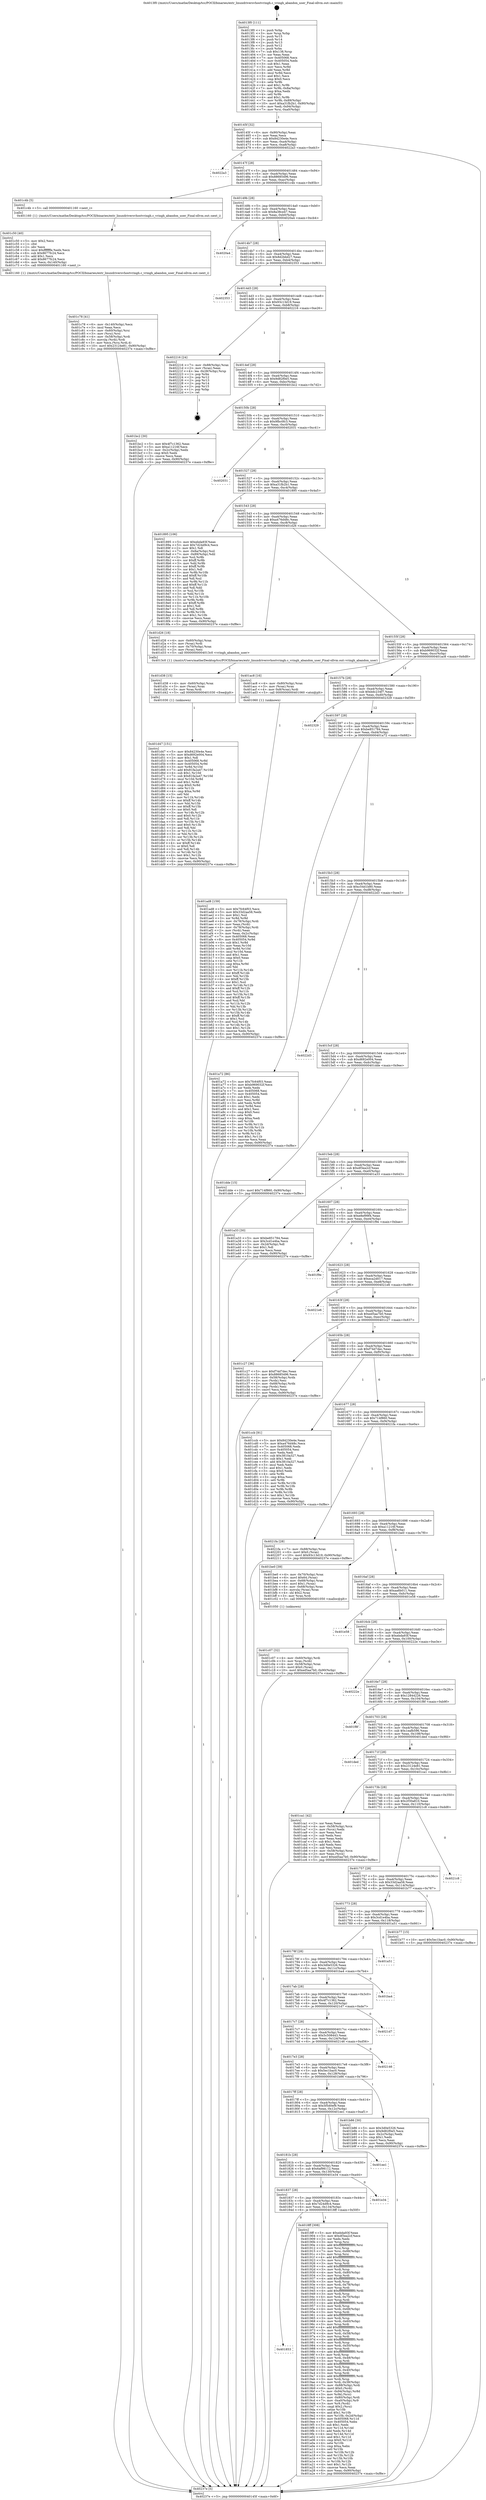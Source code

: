 digraph "0x4013f0" {
  label = "0x4013f0 (/mnt/c/Users/mathe/Desktop/tcc/POCII/binaries/extr_linuxdriversvhostvringh.c_vringh_abandon_user_Final-ollvm.out::main(0))"
  labelloc = "t"
  node[shape=record]

  Entry [label="",width=0.3,height=0.3,shape=circle,fillcolor=black,style=filled]
  "0x40145f" [label="{
     0x40145f [32]\l
     | [instrs]\l
     &nbsp;&nbsp;0x40145f \<+6\>: mov -0x90(%rbp),%eax\l
     &nbsp;&nbsp;0x401465 \<+2\>: mov %eax,%ecx\l
     &nbsp;&nbsp;0x401467 \<+6\>: sub $0x84230e4e,%ecx\l
     &nbsp;&nbsp;0x40146d \<+6\>: mov %eax,-0xa4(%rbp)\l
     &nbsp;&nbsp;0x401473 \<+6\>: mov %ecx,-0xa8(%rbp)\l
     &nbsp;&nbsp;0x401479 \<+6\>: je 00000000004022a3 \<main+0xeb3\>\l
  }"]
  "0x4022a3" [label="{
     0x4022a3\l
  }", style=dashed]
  "0x40147f" [label="{
     0x40147f [28]\l
     | [instrs]\l
     &nbsp;&nbsp;0x40147f \<+5\>: jmp 0000000000401484 \<main+0x94\>\l
     &nbsp;&nbsp;0x401484 \<+6\>: mov -0xa4(%rbp),%eax\l
     &nbsp;&nbsp;0x40148a \<+5\>: sub $0x88685496,%eax\l
     &nbsp;&nbsp;0x40148f \<+6\>: mov %eax,-0xac(%rbp)\l
     &nbsp;&nbsp;0x401495 \<+6\>: je 0000000000401c4b \<main+0x85b\>\l
  }"]
  Exit [label="",width=0.3,height=0.3,shape=circle,fillcolor=black,style=filled,peripheries=2]
  "0x401c4b" [label="{
     0x401c4b [5]\l
     | [instrs]\l
     &nbsp;&nbsp;0x401c4b \<+5\>: call 0000000000401160 \<next_i\>\l
     | [calls]\l
     &nbsp;&nbsp;0x401160 \{1\} (/mnt/c/Users/mathe/Desktop/tcc/POCII/binaries/extr_linuxdriversvhostvringh.c_vringh_abandon_user_Final-ollvm.out::next_i)\l
  }"]
  "0x40149b" [label="{
     0x40149b [28]\l
     | [instrs]\l
     &nbsp;&nbsp;0x40149b \<+5\>: jmp 00000000004014a0 \<main+0xb0\>\l
     &nbsp;&nbsp;0x4014a0 \<+6\>: mov -0xa4(%rbp),%eax\l
     &nbsp;&nbsp;0x4014a6 \<+5\>: sub $0x8a38ce47,%eax\l
     &nbsp;&nbsp;0x4014ab \<+6\>: mov %eax,-0xb0(%rbp)\l
     &nbsp;&nbsp;0x4014b1 \<+6\>: je 00000000004020a4 \<main+0xcb4\>\l
  }"]
  "0x401d47" [label="{
     0x401d47 [151]\l
     | [instrs]\l
     &nbsp;&nbsp;0x401d47 \<+5\>: mov $0x84230e4e,%esi\l
     &nbsp;&nbsp;0x401d4c \<+5\>: mov $0xd692e004,%ecx\l
     &nbsp;&nbsp;0x401d51 \<+2\>: mov $0x1,%dl\l
     &nbsp;&nbsp;0x401d53 \<+8\>: mov 0x405068,%r8d\l
     &nbsp;&nbsp;0x401d5b \<+8\>: mov 0x405054,%r9d\l
     &nbsp;&nbsp;0x401d63 \<+3\>: mov %r8d,%r10d\l
     &nbsp;&nbsp;0x401d66 \<+7\>: add $0x81fa2a47,%r10d\l
     &nbsp;&nbsp;0x401d6d \<+4\>: sub $0x1,%r10d\l
     &nbsp;&nbsp;0x401d71 \<+7\>: sub $0x81fa2a47,%r10d\l
     &nbsp;&nbsp;0x401d78 \<+4\>: imul %r10d,%r8d\l
     &nbsp;&nbsp;0x401d7c \<+4\>: and $0x1,%r8d\l
     &nbsp;&nbsp;0x401d80 \<+4\>: cmp $0x0,%r8d\l
     &nbsp;&nbsp;0x401d84 \<+4\>: sete %r11b\l
     &nbsp;&nbsp;0x401d88 \<+4\>: cmp $0xa,%r9d\l
     &nbsp;&nbsp;0x401d8c \<+3\>: setl %bl\l
     &nbsp;&nbsp;0x401d8f \<+3\>: mov %r11b,%r14b\l
     &nbsp;&nbsp;0x401d92 \<+4\>: xor $0xff,%r14b\l
     &nbsp;&nbsp;0x401d96 \<+3\>: mov %bl,%r15b\l
     &nbsp;&nbsp;0x401d99 \<+4\>: xor $0xff,%r15b\l
     &nbsp;&nbsp;0x401d9d \<+3\>: xor $0x0,%dl\l
     &nbsp;&nbsp;0x401da0 \<+3\>: mov %r14b,%r12b\l
     &nbsp;&nbsp;0x401da3 \<+4\>: and $0x0,%r12b\l
     &nbsp;&nbsp;0x401da7 \<+3\>: and %dl,%r11b\l
     &nbsp;&nbsp;0x401daa \<+3\>: mov %r15b,%r13b\l
     &nbsp;&nbsp;0x401dad \<+4\>: and $0x0,%r13b\l
     &nbsp;&nbsp;0x401db1 \<+2\>: and %dl,%bl\l
     &nbsp;&nbsp;0x401db3 \<+3\>: or %r11b,%r12b\l
     &nbsp;&nbsp;0x401db6 \<+3\>: or %bl,%r13b\l
     &nbsp;&nbsp;0x401db9 \<+3\>: xor %r13b,%r12b\l
     &nbsp;&nbsp;0x401dbc \<+3\>: or %r15b,%r14b\l
     &nbsp;&nbsp;0x401dbf \<+4\>: xor $0xff,%r14b\l
     &nbsp;&nbsp;0x401dc3 \<+3\>: or $0x0,%dl\l
     &nbsp;&nbsp;0x401dc6 \<+3\>: and %dl,%r14b\l
     &nbsp;&nbsp;0x401dc9 \<+3\>: or %r14b,%r12b\l
     &nbsp;&nbsp;0x401dcc \<+4\>: test $0x1,%r12b\l
     &nbsp;&nbsp;0x401dd0 \<+3\>: cmovne %ecx,%esi\l
     &nbsp;&nbsp;0x401dd3 \<+6\>: mov %esi,-0x90(%rbp)\l
     &nbsp;&nbsp;0x401dd9 \<+5\>: jmp 000000000040237e \<main+0xf8e\>\l
  }"]
  "0x4020a4" [label="{
     0x4020a4\l
  }", style=dashed]
  "0x4014b7" [label="{
     0x4014b7 [28]\l
     | [instrs]\l
     &nbsp;&nbsp;0x4014b7 \<+5\>: jmp 00000000004014bc \<main+0xcc\>\l
     &nbsp;&nbsp;0x4014bc \<+6\>: mov -0xa4(%rbp),%eax\l
     &nbsp;&nbsp;0x4014c2 \<+5\>: sub $0x8d2bbd27,%eax\l
     &nbsp;&nbsp;0x4014c7 \<+6\>: mov %eax,-0xb4(%rbp)\l
     &nbsp;&nbsp;0x4014cd \<+6\>: je 0000000000402353 \<main+0xf63\>\l
  }"]
  "0x401d38" [label="{
     0x401d38 [15]\l
     | [instrs]\l
     &nbsp;&nbsp;0x401d38 \<+4\>: mov -0x60(%rbp),%rax\l
     &nbsp;&nbsp;0x401d3c \<+3\>: mov (%rax),%rax\l
     &nbsp;&nbsp;0x401d3f \<+3\>: mov %rax,%rdi\l
     &nbsp;&nbsp;0x401d42 \<+5\>: call 0000000000401030 \<free@plt\>\l
     | [calls]\l
     &nbsp;&nbsp;0x401030 \{1\} (unknown)\l
  }"]
  "0x402353" [label="{
     0x402353\l
  }", style=dashed]
  "0x4014d3" [label="{
     0x4014d3 [28]\l
     | [instrs]\l
     &nbsp;&nbsp;0x4014d3 \<+5\>: jmp 00000000004014d8 \<main+0xe8\>\l
     &nbsp;&nbsp;0x4014d8 \<+6\>: mov -0xa4(%rbp),%eax\l
     &nbsp;&nbsp;0x4014de \<+5\>: sub $0x93c13d19,%eax\l
     &nbsp;&nbsp;0x4014e3 \<+6\>: mov %eax,-0xb8(%rbp)\l
     &nbsp;&nbsp;0x4014e9 \<+6\>: je 0000000000402216 \<main+0xe26\>\l
  }"]
  "0x401c78" [label="{
     0x401c78 [41]\l
     | [instrs]\l
     &nbsp;&nbsp;0x401c78 \<+6\>: mov -0x140(%rbp),%ecx\l
     &nbsp;&nbsp;0x401c7e \<+3\>: imul %eax,%ecx\l
     &nbsp;&nbsp;0x401c81 \<+4\>: mov -0x60(%rbp),%rsi\l
     &nbsp;&nbsp;0x401c85 \<+3\>: mov (%rsi),%rsi\l
     &nbsp;&nbsp;0x401c88 \<+4\>: mov -0x58(%rbp),%rdi\l
     &nbsp;&nbsp;0x401c8c \<+3\>: movslq (%rdi),%rdi\l
     &nbsp;&nbsp;0x401c8f \<+3\>: mov %ecx,(%rsi,%rdi,4)\l
     &nbsp;&nbsp;0x401c92 \<+10\>: movl $0x23124e81,-0x90(%rbp)\l
     &nbsp;&nbsp;0x401c9c \<+5\>: jmp 000000000040237e \<main+0xf8e\>\l
  }"]
  "0x402216" [label="{
     0x402216 [24]\l
     | [instrs]\l
     &nbsp;&nbsp;0x402216 \<+7\>: mov -0x88(%rbp),%rax\l
     &nbsp;&nbsp;0x40221d \<+2\>: mov (%rax),%eax\l
     &nbsp;&nbsp;0x40221f \<+4\>: lea -0x28(%rbp),%rsp\l
     &nbsp;&nbsp;0x402223 \<+1\>: pop %rbx\l
     &nbsp;&nbsp;0x402224 \<+2\>: pop %r12\l
     &nbsp;&nbsp;0x402226 \<+2\>: pop %r13\l
     &nbsp;&nbsp;0x402228 \<+2\>: pop %r14\l
     &nbsp;&nbsp;0x40222a \<+2\>: pop %r15\l
     &nbsp;&nbsp;0x40222c \<+1\>: pop %rbp\l
     &nbsp;&nbsp;0x40222d \<+1\>: ret\l
  }"]
  "0x4014ef" [label="{
     0x4014ef [28]\l
     | [instrs]\l
     &nbsp;&nbsp;0x4014ef \<+5\>: jmp 00000000004014f4 \<main+0x104\>\l
     &nbsp;&nbsp;0x4014f4 \<+6\>: mov -0xa4(%rbp),%eax\l
     &nbsp;&nbsp;0x4014fa \<+5\>: sub $0x9d82f0e5,%eax\l
     &nbsp;&nbsp;0x4014ff \<+6\>: mov %eax,-0xbc(%rbp)\l
     &nbsp;&nbsp;0x401505 \<+6\>: je 0000000000401bc2 \<main+0x7d2\>\l
  }"]
  "0x401c50" [label="{
     0x401c50 [40]\l
     | [instrs]\l
     &nbsp;&nbsp;0x401c50 \<+5\>: mov $0x2,%ecx\l
     &nbsp;&nbsp;0x401c55 \<+1\>: cltd\l
     &nbsp;&nbsp;0x401c56 \<+2\>: idiv %ecx\l
     &nbsp;&nbsp;0x401c58 \<+6\>: imul $0xfffffffe,%edx,%ecx\l
     &nbsp;&nbsp;0x401c5e \<+6\>: sub $0x8677fc24,%ecx\l
     &nbsp;&nbsp;0x401c64 \<+3\>: add $0x1,%ecx\l
     &nbsp;&nbsp;0x401c67 \<+6\>: add $0x8677fc24,%ecx\l
     &nbsp;&nbsp;0x401c6d \<+6\>: mov %ecx,-0x140(%rbp)\l
     &nbsp;&nbsp;0x401c73 \<+5\>: call 0000000000401160 \<next_i\>\l
     | [calls]\l
     &nbsp;&nbsp;0x401160 \{1\} (/mnt/c/Users/mathe/Desktop/tcc/POCII/binaries/extr_linuxdriversvhostvringh.c_vringh_abandon_user_Final-ollvm.out::next_i)\l
  }"]
  "0x401bc2" [label="{
     0x401bc2 [30]\l
     | [instrs]\l
     &nbsp;&nbsp;0x401bc2 \<+5\>: mov $0x4f7c1362,%eax\l
     &nbsp;&nbsp;0x401bc7 \<+5\>: mov $0xa11216f,%ecx\l
     &nbsp;&nbsp;0x401bcc \<+3\>: mov -0x2c(%rbp),%edx\l
     &nbsp;&nbsp;0x401bcf \<+3\>: cmp $0x0,%edx\l
     &nbsp;&nbsp;0x401bd2 \<+3\>: cmove %ecx,%eax\l
     &nbsp;&nbsp;0x401bd5 \<+6\>: mov %eax,-0x90(%rbp)\l
     &nbsp;&nbsp;0x401bdb \<+5\>: jmp 000000000040237e \<main+0xf8e\>\l
  }"]
  "0x40150b" [label="{
     0x40150b [28]\l
     | [instrs]\l
     &nbsp;&nbsp;0x40150b \<+5\>: jmp 0000000000401510 \<main+0x120\>\l
     &nbsp;&nbsp;0x401510 \<+6\>: mov -0xa4(%rbp),%eax\l
     &nbsp;&nbsp;0x401516 \<+5\>: sub $0x9fbc0fc3,%eax\l
     &nbsp;&nbsp;0x40151b \<+6\>: mov %eax,-0xc0(%rbp)\l
     &nbsp;&nbsp;0x401521 \<+6\>: je 0000000000402031 \<main+0xc41\>\l
  }"]
  "0x401c07" [label="{
     0x401c07 [32]\l
     | [instrs]\l
     &nbsp;&nbsp;0x401c07 \<+4\>: mov -0x60(%rbp),%rdi\l
     &nbsp;&nbsp;0x401c0b \<+3\>: mov %rax,(%rdi)\l
     &nbsp;&nbsp;0x401c0e \<+4\>: mov -0x58(%rbp),%rax\l
     &nbsp;&nbsp;0x401c12 \<+6\>: movl $0x0,(%rax)\l
     &nbsp;&nbsp;0x401c18 \<+10\>: movl $0xed5aa7b0,-0x90(%rbp)\l
     &nbsp;&nbsp;0x401c22 \<+5\>: jmp 000000000040237e \<main+0xf8e\>\l
  }"]
  "0x402031" [label="{
     0x402031\l
  }", style=dashed]
  "0x401527" [label="{
     0x401527 [28]\l
     | [instrs]\l
     &nbsp;&nbsp;0x401527 \<+5\>: jmp 000000000040152c \<main+0x13c\>\l
     &nbsp;&nbsp;0x40152c \<+6\>: mov -0xa4(%rbp),%eax\l
     &nbsp;&nbsp;0x401532 \<+5\>: sub $0xa31fb2b1,%eax\l
     &nbsp;&nbsp;0x401537 \<+6\>: mov %eax,-0xc4(%rbp)\l
     &nbsp;&nbsp;0x40153d \<+6\>: je 0000000000401895 \<main+0x4a5\>\l
  }"]
  "0x401ad8" [label="{
     0x401ad8 [159]\l
     | [instrs]\l
     &nbsp;&nbsp;0x401ad8 \<+5\>: mov $0x7fc64f03,%ecx\l
     &nbsp;&nbsp;0x401add \<+5\>: mov $0x33d2aa58,%edx\l
     &nbsp;&nbsp;0x401ae2 \<+3\>: mov $0x1,%sil\l
     &nbsp;&nbsp;0x401ae5 \<+3\>: xor %r8d,%r8d\l
     &nbsp;&nbsp;0x401ae8 \<+4\>: mov -0x78(%rbp),%rdi\l
     &nbsp;&nbsp;0x401aec \<+2\>: mov %eax,(%rdi)\l
     &nbsp;&nbsp;0x401aee \<+4\>: mov -0x78(%rbp),%rdi\l
     &nbsp;&nbsp;0x401af2 \<+2\>: mov (%rdi),%eax\l
     &nbsp;&nbsp;0x401af4 \<+3\>: mov %eax,-0x2c(%rbp)\l
     &nbsp;&nbsp;0x401af7 \<+7\>: mov 0x405068,%eax\l
     &nbsp;&nbsp;0x401afe \<+8\>: mov 0x405054,%r9d\l
     &nbsp;&nbsp;0x401b06 \<+4\>: sub $0x1,%r8d\l
     &nbsp;&nbsp;0x401b0a \<+3\>: mov %eax,%r10d\l
     &nbsp;&nbsp;0x401b0d \<+3\>: add %r8d,%r10d\l
     &nbsp;&nbsp;0x401b10 \<+4\>: imul %r10d,%eax\l
     &nbsp;&nbsp;0x401b14 \<+3\>: and $0x1,%eax\l
     &nbsp;&nbsp;0x401b17 \<+3\>: cmp $0x0,%eax\l
     &nbsp;&nbsp;0x401b1a \<+4\>: sete %r11b\l
     &nbsp;&nbsp;0x401b1e \<+4\>: cmp $0xa,%r9d\l
     &nbsp;&nbsp;0x401b22 \<+3\>: setl %bl\l
     &nbsp;&nbsp;0x401b25 \<+3\>: mov %r11b,%r14b\l
     &nbsp;&nbsp;0x401b28 \<+4\>: xor $0xff,%r14b\l
     &nbsp;&nbsp;0x401b2c \<+3\>: mov %bl,%r15b\l
     &nbsp;&nbsp;0x401b2f \<+4\>: xor $0xff,%r15b\l
     &nbsp;&nbsp;0x401b33 \<+4\>: xor $0x1,%sil\l
     &nbsp;&nbsp;0x401b37 \<+3\>: mov %r14b,%r12b\l
     &nbsp;&nbsp;0x401b3a \<+4\>: and $0xff,%r12b\l
     &nbsp;&nbsp;0x401b3e \<+3\>: and %sil,%r11b\l
     &nbsp;&nbsp;0x401b41 \<+3\>: mov %r15b,%r13b\l
     &nbsp;&nbsp;0x401b44 \<+4\>: and $0xff,%r13b\l
     &nbsp;&nbsp;0x401b48 \<+3\>: and %sil,%bl\l
     &nbsp;&nbsp;0x401b4b \<+3\>: or %r11b,%r12b\l
     &nbsp;&nbsp;0x401b4e \<+3\>: or %bl,%r13b\l
     &nbsp;&nbsp;0x401b51 \<+3\>: xor %r13b,%r12b\l
     &nbsp;&nbsp;0x401b54 \<+3\>: or %r15b,%r14b\l
     &nbsp;&nbsp;0x401b57 \<+4\>: xor $0xff,%r14b\l
     &nbsp;&nbsp;0x401b5b \<+4\>: or $0x1,%sil\l
     &nbsp;&nbsp;0x401b5f \<+3\>: and %sil,%r14b\l
     &nbsp;&nbsp;0x401b62 \<+3\>: or %r14b,%r12b\l
     &nbsp;&nbsp;0x401b65 \<+4\>: test $0x1,%r12b\l
     &nbsp;&nbsp;0x401b69 \<+3\>: cmovne %edx,%ecx\l
     &nbsp;&nbsp;0x401b6c \<+6\>: mov %ecx,-0x90(%rbp)\l
     &nbsp;&nbsp;0x401b72 \<+5\>: jmp 000000000040237e \<main+0xf8e\>\l
  }"]
  "0x401895" [label="{
     0x401895 [106]\l
     | [instrs]\l
     &nbsp;&nbsp;0x401895 \<+5\>: mov $0xebda93f,%eax\l
     &nbsp;&nbsp;0x40189a \<+5\>: mov $0x7d24d9c4,%ecx\l
     &nbsp;&nbsp;0x40189f \<+2\>: mov $0x1,%dl\l
     &nbsp;&nbsp;0x4018a1 \<+7\>: mov -0x8a(%rbp),%sil\l
     &nbsp;&nbsp;0x4018a8 \<+7\>: mov -0x89(%rbp),%dil\l
     &nbsp;&nbsp;0x4018af \<+3\>: mov %sil,%r8b\l
     &nbsp;&nbsp;0x4018b2 \<+4\>: xor $0xff,%r8b\l
     &nbsp;&nbsp;0x4018b6 \<+3\>: mov %dil,%r9b\l
     &nbsp;&nbsp;0x4018b9 \<+4\>: xor $0xff,%r9b\l
     &nbsp;&nbsp;0x4018bd \<+3\>: xor $0x1,%dl\l
     &nbsp;&nbsp;0x4018c0 \<+3\>: mov %r8b,%r10b\l
     &nbsp;&nbsp;0x4018c3 \<+4\>: and $0xff,%r10b\l
     &nbsp;&nbsp;0x4018c7 \<+3\>: and %dl,%sil\l
     &nbsp;&nbsp;0x4018ca \<+3\>: mov %r9b,%r11b\l
     &nbsp;&nbsp;0x4018cd \<+4\>: and $0xff,%r11b\l
     &nbsp;&nbsp;0x4018d1 \<+3\>: and %dl,%dil\l
     &nbsp;&nbsp;0x4018d4 \<+3\>: or %sil,%r10b\l
     &nbsp;&nbsp;0x4018d7 \<+3\>: or %dil,%r11b\l
     &nbsp;&nbsp;0x4018da \<+3\>: xor %r11b,%r10b\l
     &nbsp;&nbsp;0x4018dd \<+3\>: or %r9b,%r8b\l
     &nbsp;&nbsp;0x4018e0 \<+4\>: xor $0xff,%r8b\l
     &nbsp;&nbsp;0x4018e4 \<+3\>: or $0x1,%dl\l
     &nbsp;&nbsp;0x4018e7 \<+3\>: and %dl,%r8b\l
     &nbsp;&nbsp;0x4018ea \<+3\>: or %r8b,%r10b\l
     &nbsp;&nbsp;0x4018ed \<+4\>: test $0x1,%r10b\l
     &nbsp;&nbsp;0x4018f1 \<+3\>: cmovne %ecx,%eax\l
     &nbsp;&nbsp;0x4018f4 \<+6\>: mov %eax,-0x90(%rbp)\l
     &nbsp;&nbsp;0x4018fa \<+5\>: jmp 000000000040237e \<main+0xf8e\>\l
  }"]
  "0x401543" [label="{
     0x401543 [28]\l
     | [instrs]\l
     &nbsp;&nbsp;0x401543 \<+5\>: jmp 0000000000401548 \<main+0x158\>\l
     &nbsp;&nbsp;0x401548 \<+6\>: mov -0xa4(%rbp),%eax\l
     &nbsp;&nbsp;0x40154e \<+5\>: sub $0xa476d48c,%eax\l
     &nbsp;&nbsp;0x401553 \<+6\>: mov %eax,-0xc8(%rbp)\l
     &nbsp;&nbsp;0x401559 \<+6\>: je 0000000000401d26 \<main+0x936\>\l
  }"]
  "0x40237e" [label="{
     0x40237e [5]\l
     | [instrs]\l
     &nbsp;&nbsp;0x40237e \<+5\>: jmp 000000000040145f \<main+0x6f\>\l
  }"]
  "0x4013f0" [label="{
     0x4013f0 [111]\l
     | [instrs]\l
     &nbsp;&nbsp;0x4013f0 \<+1\>: push %rbp\l
     &nbsp;&nbsp;0x4013f1 \<+3\>: mov %rsp,%rbp\l
     &nbsp;&nbsp;0x4013f4 \<+2\>: push %r15\l
     &nbsp;&nbsp;0x4013f6 \<+2\>: push %r14\l
     &nbsp;&nbsp;0x4013f8 \<+2\>: push %r13\l
     &nbsp;&nbsp;0x4013fa \<+2\>: push %r12\l
     &nbsp;&nbsp;0x4013fc \<+1\>: push %rbx\l
     &nbsp;&nbsp;0x4013fd \<+7\>: sub $0x138,%rsp\l
     &nbsp;&nbsp;0x401404 \<+2\>: xor %eax,%eax\l
     &nbsp;&nbsp;0x401406 \<+7\>: mov 0x405068,%ecx\l
     &nbsp;&nbsp;0x40140d \<+7\>: mov 0x405054,%edx\l
     &nbsp;&nbsp;0x401414 \<+3\>: sub $0x1,%eax\l
     &nbsp;&nbsp;0x401417 \<+3\>: mov %ecx,%r8d\l
     &nbsp;&nbsp;0x40141a \<+3\>: add %eax,%r8d\l
     &nbsp;&nbsp;0x40141d \<+4\>: imul %r8d,%ecx\l
     &nbsp;&nbsp;0x401421 \<+3\>: and $0x1,%ecx\l
     &nbsp;&nbsp;0x401424 \<+3\>: cmp $0x0,%ecx\l
     &nbsp;&nbsp;0x401427 \<+4\>: sete %r9b\l
     &nbsp;&nbsp;0x40142b \<+4\>: and $0x1,%r9b\l
     &nbsp;&nbsp;0x40142f \<+7\>: mov %r9b,-0x8a(%rbp)\l
     &nbsp;&nbsp;0x401436 \<+3\>: cmp $0xa,%edx\l
     &nbsp;&nbsp;0x401439 \<+4\>: setl %r9b\l
     &nbsp;&nbsp;0x40143d \<+4\>: and $0x1,%r9b\l
     &nbsp;&nbsp;0x401441 \<+7\>: mov %r9b,-0x89(%rbp)\l
     &nbsp;&nbsp;0x401448 \<+10\>: movl $0xa31fb2b1,-0x90(%rbp)\l
     &nbsp;&nbsp;0x401452 \<+6\>: mov %edi,-0x94(%rbp)\l
     &nbsp;&nbsp;0x401458 \<+7\>: mov %rsi,-0xa0(%rbp)\l
  }"]
  "0x401853" [label="{
     0x401853\l
  }", style=dashed]
  "0x401d26" [label="{
     0x401d26 [18]\l
     | [instrs]\l
     &nbsp;&nbsp;0x401d26 \<+4\>: mov -0x60(%rbp),%rax\l
     &nbsp;&nbsp;0x401d2a \<+3\>: mov (%rax),%rdi\l
     &nbsp;&nbsp;0x401d2d \<+4\>: mov -0x70(%rbp),%rax\l
     &nbsp;&nbsp;0x401d31 \<+2\>: mov (%rax),%esi\l
     &nbsp;&nbsp;0x401d33 \<+5\>: call 00000000004013c0 \<vringh_abandon_user\>\l
     | [calls]\l
     &nbsp;&nbsp;0x4013c0 \{1\} (/mnt/c/Users/mathe/Desktop/tcc/POCII/binaries/extr_linuxdriversvhostvringh.c_vringh_abandon_user_Final-ollvm.out::vringh_abandon_user)\l
  }"]
  "0x40155f" [label="{
     0x40155f [28]\l
     | [instrs]\l
     &nbsp;&nbsp;0x40155f \<+5\>: jmp 0000000000401564 \<main+0x174\>\l
     &nbsp;&nbsp;0x401564 \<+6\>: mov -0xa4(%rbp),%eax\l
     &nbsp;&nbsp;0x40156a \<+5\>: sub $0xb969032f,%eax\l
     &nbsp;&nbsp;0x40156f \<+6\>: mov %eax,-0xcc(%rbp)\l
     &nbsp;&nbsp;0x401575 \<+6\>: je 0000000000401ac8 \<main+0x6d8\>\l
  }"]
  "0x4018ff" [label="{
     0x4018ff [308]\l
     | [instrs]\l
     &nbsp;&nbsp;0x4018ff \<+5\>: mov $0xebda93f,%eax\l
     &nbsp;&nbsp;0x401904 \<+5\>: mov $0xdf3ea2cf,%ecx\l
     &nbsp;&nbsp;0x401909 \<+2\>: xor %edx,%edx\l
     &nbsp;&nbsp;0x40190b \<+3\>: mov %rsp,%rsi\l
     &nbsp;&nbsp;0x40190e \<+4\>: add $0xfffffffffffffff0,%rsi\l
     &nbsp;&nbsp;0x401912 \<+3\>: mov %rsi,%rsp\l
     &nbsp;&nbsp;0x401915 \<+7\>: mov %rsi,-0x88(%rbp)\l
     &nbsp;&nbsp;0x40191c \<+3\>: mov %rsp,%rsi\l
     &nbsp;&nbsp;0x40191f \<+4\>: add $0xfffffffffffffff0,%rsi\l
     &nbsp;&nbsp;0x401923 \<+3\>: mov %rsi,%rsp\l
     &nbsp;&nbsp;0x401926 \<+3\>: mov %rsp,%rdi\l
     &nbsp;&nbsp;0x401929 \<+4\>: add $0xfffffffffffffff0,%rdi\l
     &nbsp;&nbsp;0x40192d \<+3\>: mov %rdi,%rsp\l
     &nbsp;&nbsp;0x401930 \<+4\>: mov %rdi,-0x80(%rbp)\l
     &nbsp;&nbsp;0x401934 \<+3\>: mov %rsp,%rdi\l
     &nbsp;&nbsp;0x401937 \<+4\>: add $0xfffffffffffffff0,%rdi\l
     &nbsp;&nbsp;0x40193b \<+3\>: mov %rdi,%rsp\l
     &nbsp;&nbsp;0x40193e \<+4\>: mov %rdi,-0x78(%rbp)\l
     &nbsp;&nbsp;0x401942 \<+3\>: mov %rsp,%rdi\l
     &nbsp;&nbsp;0x401945 \<+4\>: add $0xfffffffffffffff0,%rdi\l
     &nbsp;&nbsp;0x401949 \<+3\>: mov %rdi,%rsp\l
     &nbsp;&nbsp;0x40194c \<+4\>: mov %rdi,-0x70(%rbp)\l
     &nbsp;&nbsp;0x401950 \<+3\>: mov %rsp,%rdi\l
     &nbsp;&nbsp;0x401953 \<+4\>: add $0xfffffffffffffff0,%rdi\l
     &nbsp;&nbsp;0x401957 \<+3\>: mov %rdi,%rsp\l
     &nbsp;&nbsp;0x40195a \<+4\>: mov %rdi,-0x68(%rbp)\l
     &nbsp;&nbsp;0x40195e \<+3\>: mov %rsp,%rdi\l
     &nbsp;&nbsp;0x401961 \<+4\>: add $0xfffffffffffffff0,%rdi\l
     &nbsp;&nbsp;0x401965 \<+3\>: mov %rdi,%rsp\l
     &nbsp;&nbsp;0x401968 \<+4\>: mov %rdi,-0x60(%rbp)\l
     &nbsp;&nbsp;0x40196c \<+3\>: mov %rsp,%rdi\l
     &nbsp;&nbsp;0x40196f \<+4\>: add $0xfffffffffffffff0,%rdi\l
     &nbsp;&nbsp;0x401973 \<+3\>: mov %rdi,%rsp\l
     &nbsp;&nbsp;0x401976 \<+4\>: mov %rdi,-0x58(%rbp)\l
     &nbsp;&nbsp;0x40197a \<+3\>: mov %rsp,%rdi\l
     &nbsp;&nbsp;0x40197d \<+4\>: add $0xfffffffffffffff0,%rdi\l
     &nbsp;&nbsp;0x401981 \<+3\>: mov %rdi,%rsp\l
     &nbsp;&nbsp;0x401984 \<+4\>: mov %rdi,-0x50(%rbp)\l
     &nbsp;&nbsp;0x401988 \<+3\>: mov %rsp,%rdi\l
     &nbsp;&nbsp;0x40198b \<+4\>: add $0xfffffffffffffff0,%rdi\l
     &nbsp;&nbsp;0x40198f \<+3\>: mov %rdi,%rsp\l
     &nbsp;&nbsp;0x401992 \<+4\>: mov %rdi,-0x48(%rbp)\l
     &nbsp;&nbsp;0x401996 \<+3\>: mov %rsp,%rdi\l
     &nbsp;&nbsp;0x401999 \<+4\>: add $0xfffffffffffffff0,%rdi\l
     &nbsp;&nbsp;0x40199d \<+3\>: mov %rdi,%rsp\l
     &nbsp;&nbsp;0x4019a0 \<+4\>: mov %rdi,-0x40(%rbp)\l
     &nbsp;&nbsp;0x4019a4 \<+3\>: mov %rsp,%rdi\l
     &nbsp;&nbsp;0x4019a7 \<+4\>: add $0xfffffffffffffff0,%rdi\l
     &nbsp;&nbsp;0x4019ab \<+3\>: mov %rdi,%rsp\l
     &nbsp;&nbsp;0x4019ae \<+4\>: mov %rdi,-0x38(%rbp)\l
     &nbsp;&nbsp;0x4019b2 \<+7\>: mov -0x88(%rbp),%rdi\l
     &nbsp;&nbsp;0x4019b9 \<+6\>: movl $0x0,(%rdi)\l
     &nbsp;&nbsp;0x4019bf \<+7\>: mov -0x94(%rbp),%r8d\l
     &nbsp;&nbsp;0x4019c6 \<+3\>: mov %r8d,(%rsi)\l
     &nbsp;&nbsp;0x4019c9 \<+4\>: mov -0x80(%rbp),%rdi\l
     &nbsp;&nbsp;0x4019cd \<+7\>: mov -0xa0(%rbp),%r9\l
     &nbsp;&nbsp;0x4019d4 \<+3\>: mov %r9,(%rdi)\l
     &nbsp;&nbsp;0x4019d7 \<+3\>: cmpl $0x2,(%rsi)\l
     &nbsp;&nbsp;0x4019da \<+4\>: setne %r10b\l
     &nbsp;&nbsp;0x4019de \<+4\>: and $0x1,%r10b\l
     &nbsp;&nbsp;0x4019e2 \<+4\>: mov %r10b,-0x2d(%rbp)\l
     &nbsp;&nbsp;0x4019e6 \<+8\>: mov 0x405068,%r11d\l
     &nbsp;&nbsp;0x4019ee \<+7\>: mov 0x405054,%ebx\l
     &nbsp;&nbsp;0x4019f5 \<+3\>: sub $0x1,%edx\l
     &nbsp;&nbsp;0x4019f8 \<+3\>: mov %r11d,%r14d\l
     &nbsp;&nbsp;0x4019fb \<+3\>: add %edx,%r14d\l
     &nbsp;&nbsp;0x4019fe \<+4\>: imul %r14d,%r11d\l
     &nbsp;&nbsp;0x401a02 \<+4\>: and $0x1,%r11d\l
     &nbsp;&nbsp;0x401a06 \<+4\>: cmp $0x0,%r11d\l
     &nbsp;&nbsp;0x401a0a \<+4\>: sete %r10b\l
     &nbsp;&nbsp;0x401a0e \<+3\>: cmp $0xa,%ebx\l
     &nbsp;&nbsp;0x401a11 \<+4\>: setl %r15b\l
     &nbsp;&nbsp;0x401a15 \<+3\>: mov %r10b,%r12b\l
     &nbsp;&nbsp;0x401a18 \<+3\>: and %r15b,%r12b\l
     &nbsp;&nbsp;0x401a1b \<+3\>: xor %r15b,%r10b\l
     &nbsp;&nbsp;0x401a1e \<+3\>: or %r10b,%r12b\l
     &nbsp;&nbsp;0x401a21 \<+4\>: test $0x1,%r12b\l
     &nbsp;&nbsp;0x401a25 \<+3\>: cmovne %ecx,%eax\l
     &nbsp;&nbsp;0x401a28 \<+6\>: mov %eax,-0x90(%rbp)\l
     &nbsp;&nbsp;0x401a2e \<+5\>: jmp 000000000040237e \<main+0xf8e\>\l
  }"]
  "0x401ac8" [label="{
     0x401ac8 [16]\l
     | [instrs]\l
     &nbsp;&nbsp;0x401ac8 \<+4\>: mov -0x80(%rbp),%rax\l
     &nbsp;&nbsp;0x401acc \<+3\>: mov (%rax),%rax\l
     &nbsp;&nbsp;0x401acf \<+4\>: mov 0x8(%rax),%rdi\l
     &nbsp;&nbsp;0x401ad3 \<+5\>: call 0000000000401060 \<atoi@plt\>\l
     | [calls]\l
     &nbsp;&nbsp;0x401060 \{1\} (unknown)\l
  }"]
  "0x40157b" [label="{
     0x40157b [28]\l
     | [instrs]\l
     &nbsp;&nbsp;0x40157b \<+5\>: jmp 0000000000401580 \<main+0x190\>\l
     &nbsp;&nbsp;0x401580 \<+6\>: mov -0xa4(%rbp),%eax\l
     &nbsp;&nbsp;0x401586 \<+5\>: sub $0xbdc234f7,%eax\l
     &nbsp;&nbsp;0x40158b \<+6\>: mov %eax,-0xd0(%rbp)\l
     &nbsp;&nbsp;0x401591 \<+6\>: je 0000000000402329 \<main+0xf39\>\l
  }"]
  "0x401837" [label="{
     0x401837 [28]\l
     | [instrs]\l
     &nbsp;&nbsp;0x401837 \<+5\>: jmp 000000000040183c \<main+0x44c\>\l
     &nbsp;&nbsp;0x40183c \<+6\>: mov -0xa4(%rbp),%eax\l
     &nbsp;&nbsp;0x401842 \<+5\>: sub $0x7d24d9c4,%eax\l
     &nbsp;&nbsp;0x401847 \<+6\>: mov %eax,-0x134(%rbp)\l
     &nbsp;&nbsp;0x40184d \<+6\>: je 00000000004018ff \<main+0x50f\>\l
  }"]
  "0x402329" [label="{
     0x402329\l
  }", style=dashed]
  "0x401597" [label="{
     0x401597 [28]\l
     | [instrs]\l
     &nbsp;&nbsp;0x401597 \<+5\>: jmp 000000000040159c \<main+0x1ac\>\l
     &nbsp;&nbsp;0x40159c \<+6\>: mov -0xa4(%rbp),%eax\l
     &nbsp;&nbsp;0x4015a2 \<+5\>: sub $0xbe851784,%eax\l
     &nbsp;&nbsp;0x4015a7 \<+6\>: mov %eax,-0xd4(%rbp)\l
     &nbsp;&nbsp;0x4015ad \<+6\>: je 0000000000401a72 \<main+0x682\>\l
  }"]
  "0x401e34" [label="{
     0x401e34\l
  }", style=dashed]
  "0x401a72" [label="{
     0x401a72 [86]\l
     | [instrs]\l
     &nbsp;&nbsp;0x401a72 \<+5\>: mov $0x7fc64f03,%eax\l
     &nbsp;&nbsp;0x401a77 \<+5\>: mov $0xb969032f,%ecx\l
     &nbsp;&nbsp;0x401a7c \<+2\>: xor %edx,%edx\l
     &nbsp;&nbsp;0x401a7e \<+7\>: mov 0x405068,%esi\l
     &nbsp;&nbsp;0x401a85 \<+7\>: mov 0x405054,%edi\l
     &nbsp;&nbsp;0x401a8c \<+3\>: sub $0x1,%edx\l
     &nbsp;&nbsp;0x401a8f \<+3\>: mov %esi,%r8d\l
     &nbsp;&nbsp;0x401a92 \<+3\>: add %edx,%r8d\l
     &nbsp;&nbsp;0x401a95 \<+4\>: imul %r8d,%esi\l
     &nbsp;&nbsp;0x401a99 \<+3\>: and $0x1,%esi\l
     &nbsp;&nbsp;0x401a9c \<+3\>: cmp $0x0,%esi\l
     &nbsp;&nbsp;0x401a9f \<+4\>: sete %r9b\l
     &nbsp;&nbsp;0x401aa3 \<+3\>: cmp $0xa,%edi\l
     &nbsp;&nbsp;0x401aa6 \<+4\>: setl %r10b\l
     &nbsp;&nbsp;0x401aaa \<+3\>: mov %r9b,%r11b\l
     &nbsp;&nbsp;0x401aad \<+3\>: and %r10b,%r11b\l
     &nbsp;&nbsp;0x401ab0 \<+3\>: xor %r10b,%r9b\l
     &nbsp;&nbsp;0x401ab3 \<+3\>: or %r9b,%r11b\l
     &nbsp;&nbsp;0x401ab6 \<+4\>: test $0x1,%r11b\l
     &nbsp;&nbsp;0x401aba \<+3\>: cmovne %ecx,%eax\l
     &nbsp;&nbsp;0x401abd \<+6\>: mov %eax,-0x90(%rbp)\l
     &nbsp;&nbsp;0x401ac3 \<+5\>: jmp 000000000040237e \<main+0xf8e\>\l
  }"]
  "0x4015b3" [label="{
     0x4015b3 [28]\l
     | [instrs]\l
     &nbsp;&nbsp;0x4015b3 \<+5\>: jmp 00000000004015b8 \<main+0x1c8\>\l
     &nbsp;&nbsp;0x4015b8 \<+6\>: mov -0xa4(%rbp),%eax\l
     &nbsp;&nbsp;0x4015be \<+5\>: sub $0xc54d1b80,%eax\l
     &nbsp;&nbsp;0x4015c3 \<+6\>: mov %eax,-0xd8(%rbp)\l
     &nbsp;&nbsp;0x4015c9 \<+6\>: je 00000000004022d3 \<main+0xee3\>\l
  }"]
  "0x40181b" [label="{
     0x40181b [28]\l
     | [instrs]\l
     &nbsp;&nbsp;0x40181b \<+5\>: jmp 0000000000401820 \<main+0x430\>\l
     &nbsp;&nbsp;0x401820 \<+6\>: mov -0xa4(%rbp),%eax\l
     &nbsp;&nbsp;0x401826 \<+5\>: sub $0x6af98112,%eax\l
     &nbsp;&nbsp;0x40182b \<+6\>: mov %eax,-0x130(%rbp)\l
     &nbsp;&nbsp;0x401831 \<+6\>: je 0000000000401e34 \<main+0xa44\>\l
  }"]
  "0x4022d3" [label="{
     0x4022d3\l
  }", style=dashed]
  "0x4015cf" [label="{
     0x4015cf [28]\l
     | [instrs]\l
     &nbsp;&nbsp;0x4015cf \<+5\>: jmp 00000000004015d4 \<main+0x1e4\>\l
     &nbsp;&nbsp;0x4015d4 \<+6\>: mov -0xa4(%rbp),%eax\l
     &nbsp;&nbsp;0x4015da \<+5\>: sub $0xd692e004,%eax\l
     &nbsp;&nbsp;0x4015df \<+6\>: mov %eax,-0xdc(%rbp)\l
     &nbsp;&nbsp;0x4015e5 \<+6\>: je 0000000000401dde \<main+0x9ee\>\l
  }"]
  "0x401ee1" [label="{
     0x401ee1\l
  }", style=dashed]
  "0x401dde" [label="{
     0x401dde [15]\l
     | [instrs]\l
     &nbsp;&nbsp;0x401dde \<+10\>: movl $0x714f860,-0x90(%rbp)\l
     &nbsp;&nbsp;0x401de8 \<+5\>: jmp 000000000040237e \<main+0xf8e\>\l
  }"]
  "0x4015eb" [label="{
     0x4015eb [28]\l
     | [instrs]\l
     &nbsp;&nbsp;0x4015eb \<+5\>: jmp 00000000004015f0 \<main+0x200\>\l
     &nbsp;&nbsp;0x4015f0 \<+6\>: mov -0xa4(%rbp),%eax\l
     &nbsp;&nbsp;0x4015f6 \<+5\>: sub $0xdf3ea2cf,%eax\l
     &nbsp;&nbsp;0x4015fb \<+6\>: mov %eax,-0xe0(%rbp)\l
     &nbsp;&nbsp;0x401601 \<+6\>: je 0000000000401a33 \<main+0x643\>\l
  }"]
  "0x4017ff" [label="{
     0x4017ff [28]\l
     | [instrs]\l
     &nbsp;&nbsp;0x4017ff \<+5\>: jmp 0000000000401804 \<main+0x414\>\l
     &nbsp;&nbsp;0x401804 \<+6\>: mov -0xa4(%rbp),%eax\l
     &nbsp;&nbsp;0x40180a \<+5\>: sub $0x5f5d0ef9,%eax\l
     &nbsp;&nbsp;0x40180f \<+6\>: mov %eax,-0x12c(%rbp)\l
     &nbsp;&nbsp;0x401815 \<+6\>: je 0000000000401ee1 \<main+0xaf1\>\l
  }"]
  "0x401a33" [label="{
     0x401a33 [30]\l
     | [instrs]\l
     &nbsp;&nbsp;0x401a33 \<+5\>: mov $0xbe851784,%eax\l
     &nbsp;&nbsp;0x401a38 \<+5\>: mov $0x3cd1e4ba,%ecx\l
     &nbsp;&nbsp;0x401a3d \<+3\>: mov -0x2d(%rbp),%dl\l
     &nbsp;&nbsp;0x401a40 \<+3\>: test $0x1,%dl\l
     &nbsp;&nbsp;0x401a43 \<+3\>: cmovne %ecx,%eax\l
     &nbsp;&nbsp;0x401a46 \<+6\>: mov %eax,-0x90(%rbp)\l
     &nbsp;&nbsp;0x401a4c \<+5\>: jmp 000000000040237e \<main+0xf8e\>\l
  }"]
  "0x401607" [label="{
     0x401607 [28]\l
     | [instrs]\l
     &nbsp;&nbsp;0x401607 \<+5\>: jmp 000000000040160c \<main+0x21c\>\l
     &nbsp;&nbsp;0x40160c \<+6\>: mov -0xa4(%rbp),%eax\l
     &nbsp;&nbsp;0x401612 \<+5\>: sub $0xe8ef99f4,%eax\l
     &nbsp;&nbsp;0x401617 \<+6\>: mov %eax,-0xe4(%rbp)\l
     &nbsp;&nbsp;0x40161d \<+6\>: je 0000000000401f9e \<main+0xbae\>\l
  }"]
  "0x401b86" [label="{
     0x401b86 [30]\l
     | [instrs]\l
     &nbsp;&nbsp;0x401b86 \<+5\>: mov $0x3d0e5326,%eax\l
     &nbsp;&nbsp;0x401b8b \<+5\>: mov $0x9d82f0e5,%ecx\l
     &nbsp;&nbsp;0x401b90 \<+3\>: mov -0x2c(%rbp),%edx\l
     &nbsp;&nbsp;0x401b93 \<+3\>: cmp $0x1,%edx\l
     &nbsp;&nbsp;0x401b96 \<+3\>: cmovl %ecx,%eax\l
     &nbsp;&nbsp;0x401b99 \<+6\>: mov %eax,-0x90(%rbp)\l
     &nbsp;&nbsp;0x401b9f \<+5\>: jmp 000000000040237e \<main+0xf8e\>\l
  }"]
  "0x401f9e" [label="{
     0x401f9e\l
  }", style=dashed]
  "0x401623" [label="{
     0x401623 [28]\l
     | [instrs]\l
     &nbsp;&nbsp;0x401623 \<+5\>: jmp 0000000000401628 \<main+0x238\>\l
     &nbsp;&nbsp;0x401628 \<+6\>: mov -0xa4(%rbp),%eax\l
     &nbsp;&nbsp;0x40162e \<+5\>: sub $0xeca2d017,%eax\l
     &nbsp;&nbsp;0x401633 \<+6\>: mov %eax,-0xe8(%rbp)\l
     &nbsp;&nbsp;0x401639 \<+6\>: je 00000000004021e6 \<main+0xdf6\>\l
  }"]
  "0x4017e3" [label="{
     0x4017e3 [28]\l
     | [instrs]\l
     &nbsp;&nbsp;0x4017e3 \<+5\>: jmp 00000000004017e8 \<main+0x3f8\>\l
     &nbsp;&nbsp;0x4017e8 \<+6\>: mov -0xa4(%rbp),%eax\l
     &nbsp;&nbsp;0x4017ee \<+5\>: sub $0x5ec1bac0,%eax\l
     &nbsp;&nbsp;0x4017f3 \<+6\>: mov %eax,-0x128(%rbp)\l
     &nbsp;&nbsp;0x4017f9 \<+6\>: je 0000000000401b86 \<main+0x796\>\l
  }"]
  "0x4021e6" [label="{
     0x4021e6\l
  }", style=dashed]
  "0x40163f" [label="{
     0x40163f [28]\l
     | [instrs]\l
     &nbsp;&nbsp;0x40163f \<+5\>: jmp 0000000000401644 \<main+0x254\>\l
     &nbsp;&nbsp;0x401644 \<+6\>: mov -0xa4(%rbp),%eax\l
     &nbsp;&nbsp;0x40164a \<+5\>: sub $0xed5aa7b0,%eax\l
     &nbsp;&nbsp;0x40164f \<+6\>: mov %eax,-0xec(%rbp)\l
     &nbsp;&nbsp;0x401655 \<+6\>: je 0000000000401c27 \<main+0x837\>\l
  }"]
  "0x402146" [label="{
     0x402146\l
  }", style=dashed]
  "0x401c27" [label="{
     0x401c27 [36]\l
     | [instrs]\l
     &nbsp;&nbsp;0x401c27 \<+5\>: mov $0xf74d7dec,%eax\l
     &nbsp;&nbsp;0x401c2c \<+5\>: mov $0x88685496,%ecx\l
     &nbsp;&nbsp;0x401c31 \<+4\>: mov -0x58(%rbp),%rdx\l
     &nbsp;&nbsp;0x401c35 \<+2\>: mov (%rdx),%esi\l
     &nbsp;&nbsp;0x401c37 \<+4\>: mov -0x68(%rbp),%rdx\l
     &nbsp;&nbsp;0x401c3b \<+2\>: cmp (%rdx),%esi\l
     &nbsp;&nbsp;0x401c3d \<+3\>: cmovl %ecx,%eax\l
     &nbsp;&nbsp;0x401c40 \<+6\>: mov %eax,-0x90(%rbp)\l
     &nbsp;&nbsp;0x401c46 \<+5\>: jmp 000000000040237e \<main+0xf8e\>\l
  }"]
  "0x40165b" [label="{
     0x40165b [28]\l
     | [instrs]\l
     &nbsp;&nbsp;0x40165b \<+5\>: jmp 0000000000401660 \<main+0x270\>\l
     &nbsp;&nbsp;0x401660 \<+6\>: mov -0xa4(%rbp),%eax\l
     &nbsp;&nbsp;0x401666 \<+5\>: sub $0xf74d7dec,%eax\l
     &nbsp;&nbsp;0x40166b \<+6\>: mov %eax,-0xf0(%rbp)\l
     &nbsp;&nbsp;0x401671 \<+6\>: je 0000000000401ccb \<main+0x8db\>\l
  }"]
  "0x4017c7" [label="{
     0x4017c7 [28]\l
     | [instrs]\l
     &nbsp;&nbsp;0x4017c7 \<+5\>: jmp 00000000004017cc \<main+0x3dc\>\l
     &nbsp;&nbsp;0x4017cc \<+6\>: mov -0xa4(%rbp),%eax\l
     &nbsp;&nbsp;0x4017d2 \<+5\>: sub $0x5c508443,%eax\l
     &nbsp;&nbsp;0x4017d7 \<+6\>: mov %eax,-0x124(%rbp)\l
     &nbsp;&nbsp;0x4017dd \<+6\>: je 0000000000402146 \<main+0xd56\>\l
  }"]
  "0x401ccb" [label="{
     0x401ccb [91]\l
     | [instrs]\l
     &nbsp;&nbsp;0x401ccb \<+5\>: mov $0x84230e4e,%eax\l
     &nbsp;&nbsp;0x401cd0 \<+5\>: mov $0xa476d48c,%ecx\l
     &nbsp;&nbsp;0x401cd5 \<+7\>: mov 0x405068,%edx\l
     &nbsp;&nbsp;0x401cdc \<+7\>: mov 0x405054,%esi\l
     &nbsp;&nbsp;0x401ce3 \<+2\>: mov %edx,%edi\l
     &nbsp;&nbsp;0x401ce5 \<+6\>: sub $0x3810a327,%edi\l
     &nbsp;&nbsp;0x401ceb \<+3\>: sub $0x1,%edi\l
     &nbsp;&nbsp;0x401cee \<+6\>: add $0x3810a327,%edi\l
     &nbsp;&nbsp;0x401cf4 \<+3\>: imul %edi,%edx\l
     &nbsp;&nbsp;0x401cf7 \<+3\>: and $0x1,%edx\l
     &nbsp;&nbsp;0x401cfa \<+3\>: cmp $0x0,%edx\l
     &nbsp;&nbsp;0x401cfd \<+4\>: sete %r8b\l
     &nbsp;&nbsp;0x401d01 \<+3\>: cmp $0xa,%esi\l
     &nbsp;&nbsp;0x401d04 \<+4\>: setl %r9b\l
     &nbsp;&nbsp;0x401d08 \<+3\>: mov %r8b,%r10b\l
     &nbsp;&nbsp;0x401d0b \<+3\>: and %r9b,%r10b\l
     &nbsp;&nbsp;0x401d0e \<+3\>: xor %r9b,%r8b\l
     &nbsp;&nbsp;0x401d11 \<+3\>: or %r8b,%r10b\l
     &nbsp;&nbsp;0x401d14 \<+4\>: test $0x1,%r10b\l
     &nbsp;&nbsp;0x401d18 \<+3\>: cmovne %ecx,%eax\l
     &nbsp;&nbsp;0x401d1b \<+6\>: mov %eax,-0x90(%rbp)\l
     &nbsp;&nbsp;0x401d21 \<+5\>: jmp 000000000040237e \<main+0xf8e\>\l
  }"]
  "0x401677" [label="{
     0x401677 [28]\l
     | [instrs]\l
     &nbsp;&nbsp;0x401677 \<+5\>: jmp 000000000040167c \<main+0x28c\>\l
     &nbsp;&nbsp;0x40167c \<+6\>: mov -0xa4(%rbp),%eax\l
     &nbsp;&nbsp;0x401682 \<+5\>: sub $0x714f860,%eax\l
     &nbsp;&nbsp;0x401687 \<+6\>: mov %eax,-0xf4(%rbp)\l
     &nbsp;&nbsp;0x40168d \<+6\>: je 00000000004021fa \<main+0xe0a\>\l
  }"]
  "0x4021d7" [label="{
     0x4021d7\l
  }", style=dashed]
  "0x4021fa" [label="{
     0x4021fa [28]\l
     | [instrs]\l
     &nbsp;&nbsp;0x4021fa \<+7\>: mov -0x88(%rbp),%rax\l
     &nbsp;&nbsp;0x402201 \<+6\>: movl $0x0,(%rax)\l
     &nbsp;&nbsp;0x402207 \<+10\>: movl $0x93c13d19,-0x90(%rbp)\l
     &nbsp;&nbsp;0x402211 \<+5\>: jmp 000000000040237e \<main+0xf8e\>\l
  }"]
  "0x401693" [label="{
     0x401693 [28]\l
     | [instrs]\l
     &nbsp;&nbsp;0x401693 \<+5\>: jmp 0000000000401698 \<main+0x2a8\>\l
     &nbsp;&nbsp;0x401698 \<+6\>: mov -0xa4(%rbp),%eax\l
     &nbsp;&nbsp;0x40169e \<+5\>: sub $0xa11216f,%eax\l
     &nbsp;&nbsp;0x4016a3 \<+6\>: mov %eax,-0xf8(%rbp)\l
     &nbsp;&nbsp;0x4016a9 \<+6\>: je 0000000000401be0 \<main+0x7f0\>\l
  }"]
  "0x4017ab" [label="{
     0x4017ab [28]\l
     | [instrs]\l
     &nbsp;&nbsp;0x4017ab \<+5\>: jmp 00000000004017b0 \<main+0x3c0\>\l
     &nbsp;&nbsp;0x4017b0 \<+6\>: mov -0xa4(%rbp),%eax\l
     &nbsp;&nbsp;0x4017b6 \<+5\>: sub $0x4f7c1362,%eax\l
     &nbsp;&nbsp;0x4017bb \<+6\>: mov %eax,-0x120(%rbp)\l
     &nbsp;&nbsp;0x4017c1 \<+6\>: je 00000000004021d7 \<main+0xde7\>\l
  }"]
  "0x401be0" [label="{
     0x401be0 [39]\l
     | [instrs]\l
     &nbsp;&nbsp;0x401be0 \<+4\>: mov -0x70(%rbp),%rax\l
     &nbsp;&nbsp;0x401be4 \<+6\>: movl $0x64,(%rax)\l
     &nbsp;&nbsp;0x401bea \<+4\>: mov -0x68(%rbp),%rax\l
     &nbsp;&nbsp;0x401bee \<+6\>: movl $0x1,(%rax)\l
     &nbsp;&nbsp;0x401bf4 \<+4\>: mov -0x68(%rbp),%rax\l
     &nbsp;&nbsp;0x401bf8 \<+3\>: movslq (%rax),%rax\l
     &nbsp;&nbsp;0x401bfb \<+4\>: shl $0x2,%rax\l
     &nbsp;&nbsp;0x401bff \<+3\>: mov %rax,%rdi\l
     &nbsp;&nbsp;0x401c02 \<+5\>: call 0000000000401050 \<malloc@plt\>\l
     | [calls]\l
     &nbsp;&nbsp;0x401050 \{1\} (unknown)\l
  }"]
  "0x4016af" [label="{
     0x4016af [28]\l
     | [instrs]\l
     &nbsp;&nbsp;0x4016af \<+5\>: jmp 00000000004016b4 \<main+0x2c4\>\l
     &nbsp;&nbsp;0x4016b4 \<+6\>: mov -0xa4(%rbp),%eax\l
     &nbsp;&nbsp;0x4016ba \<+5\>: sub $0xaa6b011,%eax\l
     &nbsp;&nbsp;0x4016bf \<+6\>: mov %eax,-0xfc(%rbp)\l
     &nbsp;&nbsp;0x4016c5 \<+6\>: je 0000000000401e58 \<main+0xa68\>\l
  }"]
  "0x401ba4" [label="{
     0x401ba4\l
  }", style=dashed]
  "0x401e58" [label="{
     0x401e58\l
  }", style=dashed]
  "0x4016cb" [label="{
     0x4016cb [28]\l
     | [instrs]\l
     &nbsp;&nbsp;0x4016cb \<+5\>: jmp 00000000004016d0 \<main+0x2e0\>\l
     &nbsp;&nbsp;0x4016d0 \<+6\>: mov -0xa4(%rbp),%eax\l
     &nbsp;&nbsp;0x4016d6 \<+5\>: sub $0xebda93f,%eax\l
     &nbsp;&nbsp;0x4016db \<+6\>: mov %eax,-0x100(%rbp)\l
     &nbsp;&nbsp;0x4016e1 \<+6\>: je 000000000040222e \<main+0xe3e\>\l
  }"]
  "0x40178f" [label="{
     0x40178f [28]\l
     | [instrs]\l
     &nbsp;&nbsp;0x40178f \<+5\>: jmp 0000000000401794 \<main+0x3a4\>\l
     &nbsp;&nbsp;0x401794 \<+6\>: mov -0xa4(%rbp),%eax\l
     &nbsp;&nbsp;0x40179a \<+5\>: sub $0x3d0e5326,%eax\l
     &nbsp;&nbsp;0x40179f \<+6\>: mov %eax,-0x11c(%rbp)\l
     &nbsp;&nbsp;0x4017a5 \<+6\>: je 0000000000401ba4 \<main+0x7b4\>\l
  }"]
  "0x40222e" [label="{
     0x40222e\l
  }", style=dashed]
  "0x4016e7" [label="{
     0x4016e7 [28]\l
     | [instrs]\l
     &nbsp;&nbsp;0x4016e7 \<+5\>: jmp 00000000004016ec \<main+0x2fc\>\l
     &nbsp;&nbsp;0x4016ec \<+6\>: mov -0xa4(%rbp),%eax\l
     &nbsp;&nbsp;0x4016f2 \<+5\>: sub $0x12844226,%eax\l
     &nbsp;&nbsp;0x4016f7 \<+6\>: mov %eax,-0x104(%rbp)\l
     &nbsp;&nbsp;0x4016fd \<+6\>: je 0000000000401f8f \<main+0xb9f\>\l
  }"]
  "0x401a51" [label="{
     0x401a51\l
  }", style=dashed]
  "0x401f8f" [label="{
     0x401f8f\l
  }", style=dashed]
  "0x401703" [label="{
     0x401703 [28]\l
     | [instrs]\l
     &nbsp;&nbsp;0x401703 \<+5\>: jmp 0000000000401708 \<main+0x318\>\l
     &nbsp;&nbsp;0x401708 \<+6\>: mov -0xa4(%rbp),%eax\l
     &nbsp;&nbsp;0x40170e \<+5\>: sub $0x1eafb596,%eax\l
     &nbsp;&nbsp;0x401713 \<+6\>: mov %eax,-0x108(%rbp)\l
     &nbsp;&nbsp;0x401719 \<+6\>: je 0000000000401ded \<main+0x9fd\>\l
  }"]
  "0x401773" [label="{
     0x401773 [28]\l
     | [instrs]\l
     &nbsp;&nbsp;0x401773 \<+5\>: jmp 0000000000401778 \<main+0x388\>\l
     &nbsp;&nbsp;0x401778 \<+6\>: mov -0xa4(%rbp),%eax\l
     &nbsp;&nbsp;0x40177e \<+5\>: sub $0x3cd1e4ba,%eax\l
     &nbsp;&nbsp;0x401783 \<+6\>: mov %eax,-0x118(%rbp)\l
     &nbsp;&nbsp;0x401789 \<+6\>: je 0000000000401a51 \<main+0x661\>\l
  }"]
  "0x401ded" [label="{
     0x401ded\l
  }", style=dashed]
  "0x40171f" [label="{
     0x40171f [28]\l
     | [instrs]\l
     &nbsp;&nbsp;0x40171f \<+5\>: jmp 0000000000401724 \<main+0x334\>\l
     &nbsp;&nbsp;0x401724 \<+6\>: mov -0xa4(%rbp),%eax\l
     &nbsp;&nbsp;0x40172a \<+5\>: sub $0x23124e81,%eax\l
     &nbsp;&nbsp;0x40172f \<+6\>: mov %eax,-0x10c(%rbp)\l
     &nbsp;&nbsp;0x401735 \<+6\>: je 0000000000401ca1 \<main+0x8b1\>\l
  }"]
  "0x401b77" [label="{
     0x401b77 [15]\l
     | [instrs]\l
     &nbsp;&nbsp;0x401b77 \<+10\>: movl $0x5ec1bac0,-0x90(%rbp)\l
     &nbsp;&nbsp;0x401b81 \<+5\>: jmp 000000000040237e \<main+0xf8e\>\l
  }"]
  "0x401ca1" [label="{
     0x401ca1 [42]\l
     | [instrs]\l
     &nbsp;&nbsp;0x401ca1 \<+2\>: xor %eax,%eax\l
     &nbsp;&nbsp;0x401ca3 \<+4\>: mov -0x58(%rbp),%rcx\l
     &nbsp;&nbsp;0x401ca7 \<+2\>: mov (%rcx),%edx\l
     &nbsp;&nbsp;0x401ca9 \<+2\>: mov %eax,%esi\l
     &nbsp;&nbsp;0x401cab \<+2\>: sub %edx,%esi\l
     &nbsp;&nbsp;0x401cad \<+2\>: mov %eax,%edx\l
     &nbsp;&nbsp;0x401caf \<+3\>: sub $0x1,%edx\l
     &nbsp;&nbsp;0x401cb2 \<+2\>: add %edx,%esi\l
     &nbsp;&nbsp;0x401cb4 \<+2\>: sub %esi,%eax\l
     &nbsp;&nbsp;0x401cb6 \<+4\>: mov -0x58(%rbp),%rcx\l
     &nbsp;&nbsp;0x401cba \<+2\>: mov %eax,(%rcx)\l
     &nbsp;&nbsp;0x401cbc \<+10\>: movl $0xed5aa7b0,-0x90(%rbp)\l
     &nbsp;&nbsp;0x401cc6 \<+5\>: jmp 000000000040237e \<main+0xf8e\>\l
  }"]
  "0x40173b" [label="{
     0x40173b [28]\l
     | [instrs]\l
     &nbsp;&nbsp;0x40173b \<+5\>: jmp 0000000000401740 \<main+0x350\>\l
     &nbsp;&nbsp;0x401740 \<+6\>: mov -0xa4(%rbp),%eax\l
     &nbsp;&nbsp;0x401746 \<+5\>: sub $0x2f30a810,%eax\l
     &nbsp;&nbsp;0x40174b \<+6\>: mov %eax,-0x110(%rbp)\l
     &nbsp;&nbsp;0x401751 \<+6\>: je 00000000004021c8 \<main+0xdd8\>\l
  }"]
  "0x401757" [label="{
     0x401757 [28]\l
     | [instrs]\l
     &nbsp;&nbsp;0x401757 \<+5\>: jmp 000000000040175c \<main+0x36c\>\l
     &nbsp;&nbsp;0x40175c \<+6\>: mov -0xa4(%rbp),%eax\l
     &nbsp;&nbsp;0x401762 \<+5\>: sub $0x33d2aa58,%eax\l
     &nbsp;&nbsp;0x401767 \<+6\>: mov %eax,-0x114(%rbp)\l
     &nbsp;&nbsp;0x40176d \<+6\>: je 0000000000401b77 \<main+0x787\>\l
  }"]
  "0x4021c8" [label="{
     0x4021c8\l
  }", style=dashed]
  Entry -> "0x4013f0" [label=" 1"]
  "0x40145f" -> "0x4022a3" [label=" 0"]
  "0x40145f" -> "0x40147f" [label=" 18"]
  "0x402216" -> Exit [label=" 1"]
  "0x40147f" -> "0x401c4b" [label=" 1"]
  "0x40147f" -> "0x40149b" [label=" 17"]
  "0x4021fa" -> "0x40237e" [label=" 1"]
  "0x40149b" -> "0x4020a4" [label=" 0"]
  "0x40149b" -> "0x4014b7" [label=" 17"]
  "0x401dde" -> "0x40237e" [label=" 1"]
  "0x4014b7" -> "0x402353" [label=" 0"]
  "0x4014b7" -> "0x4014d3" [label=" 17"]
  "0x401d47" -> "0x40237e" [label=" 1"]
  "0x4014d3" -> "0x402216" [label=" 1"]
  "0x4014d3" -> "0x4014ef" [label=" 16"]
  "0x401d38" -> "0x401d47" [label=" 1"]
  "0x4014ef" -> "0x401bc2" [label=" 1"]
  "0x4014ef" -> "0x40150b" [label=" 15"]
  "0x401d26" -> "0x401d38" [label=" 1"]
  "0x40150b" -> "0x402031" [label=" 0"]
  "0x40150b" -> "0x401527" [label=" 15"]
  "0x401ccb" -> "0x40237e" [label=" 1"]
  "0x401527" -> "0x401895" [label=" 1"]
  "0x401527" -> "0x401543" [label=" 14"]
  "0x401895" -> "0x40237e" [label=" 1"]
  "0x4013f0" -> "0x40145f" [label=" 1"]
  "0x40237e" -> "0x40145f" [label=" 17"]
  "0x401ca1" -> "0x40237e" [label=" 1"]
  "0x401543" -> "0x401d26" [label=" 1"]
  "0x401543" -> "0x40155f" [label=" 13"]
  "0x401c50" -> "0x401c78" [label=" 1"]
  "0x40155f" -> "0x401ac8" [label=" 1"]
  "0x40155f" -> "0x40157b" [label=" 12"]
  "0x401c4b" -> "0x401c50" [label=" 1"]
  "0x40157b" -> "0x402329" [label=" 0"]
  "0x40157b" -> "0x401597" [label=" 12"]
  "0x401c07" -> "0x40237e" [label=" 1"]
  "0x401597" -> "0x401a72" [label=" 1"]
  "0x401597" -> "0x4015b3" [label=" 11"]
  "0x401be0" -> "0x401c07" [label=" 1"]
  "0x4015b3" -> "0x4022d3" [label=" 0"]
  "0x4015b3" -> "0x4015cf" [label=" 11"]
  "0x401b86" -> "0x40237e" [label=" 1"]
  "0x4015cf" -> "0x401dde" [label=" 1"]
  "0x4015cf" -> "0x4015eb" [label=" 10"]
  "0x401b77" -> "0x40237e" [label=" 1"]
  "0x4015eb" -> "0x401a33" [label=" 1"]
  "0x4015eb" -> "0x401607" [label=" 9"]
  "0x401ac8" -> "0x401ad8" [label=" 1"]
  "0x401607" -> "0x401f9e" [label=" 0"]
  "0x401607" -> "0x401623" [label=" 9"]
  "0x401a72" -> "0x40237e" [label=" 1"]
  "0x401623" -> "0x4021e6" [label=" 0"]
  "0x401623" -> "0x40163f" [label=" 9"]
  "0x4018ff" -> "0x40237e" [label=" 1"]
  "0x40163f" -> "0x401c27" [label=" 2"]
  "0x40163f" -> "0x40165b" [label=" 7"]
  "0x401c78" -> "0x40237e" [label=" 1"]
  "0x40165b" -> "0x401ccb" [label=" 1"]
  "0x40165b" -> "0x401677" [label=" 6"]
  "0x401837" -> "0x4018ff" [label=" 1"]
  "0x401677" -> "0x4021fa" [label=" 1"]
  "0x401677" -> "0x401693" [label=" 5"]
  "0x401c27" -> "0x40237e" [label=" 2"]
  "0x401693" -> "0x401be0" [label=" 1"]
  "0x401693" -> "0x4016af" [label=" 4"]
  "0x40181b" -> "0x401e34" [label=" 0"]
  "0x4016af" -> "0x401e58" [label=" 0"]
  "0x4016af" -> "0x4016cb" [label=" 4"]
  "0x401bc2" -> "0x40237e" [label=" 1"]
  "0x4016cb" -> "0x40222e" [label=" 0"]
  "0x4016cb" -> "0x4016e7" [label=" 4"]
  "0x4017ff" -> "0x401ee1" [label=" 0"]
  "0x4016e7" -> "0x401f8f" [label=" 0"]
  "0x4016e7" -> "0x401703" [label=" 4"]
  "0x401ad8" -> "0x40237e" [label=" 1"]
  "0x401703" -> "0x401ded" [label=" 0"]
  "0x401703" -> "0x40171f" [label=" 4"]
  "0x4017e3" -> "0x401b86" [label=" 1"]
  "0x40171f" -> "0x401ca1" [label=" 1"]
  "0x40171f" -> "0x40173b" [label=" 3"]
  "0x401a33" -> "0x40237e" [label=" 1"]
  "0x40173b" -> "0x4021c8" [label=" 0"]
  "0x40173b" -> "0x401757" [label=" 3"]
  "0x4017c7" -> "0x4017e3" [label=" 2"]
  "0x401757" -> "0x401b77" [label=" 1"]
  "0x401757" -> "0x401773" [label=" 2"]
  "0x4017e3" -> "0x4017ff" [label=" 1"]
  "0x401773" -> "0x401a51" [label=" 0"]
  "0x401773" -> "0x40178f" [label=" 2"]
  "0x4017ff" -> "0x40181b" [label=" 1"]
  "0x40178f" -> "0x401ba4" [label=" 0"]
  "0x40178f" -> "0x4017ab" [label=" 2"]
  "0x40181b" -> "0x401837" [label=" 1"]
  "0x4017ab" -> "0x4021d7" [label=" 0"]
  "0x4017ab" -> "0x4017c7" [label=" 2"]
  "0x401837" -> "0x401853" [label=" 0"]
  "0x4017c7" -> "0x402146" [label=" 0"]
}
